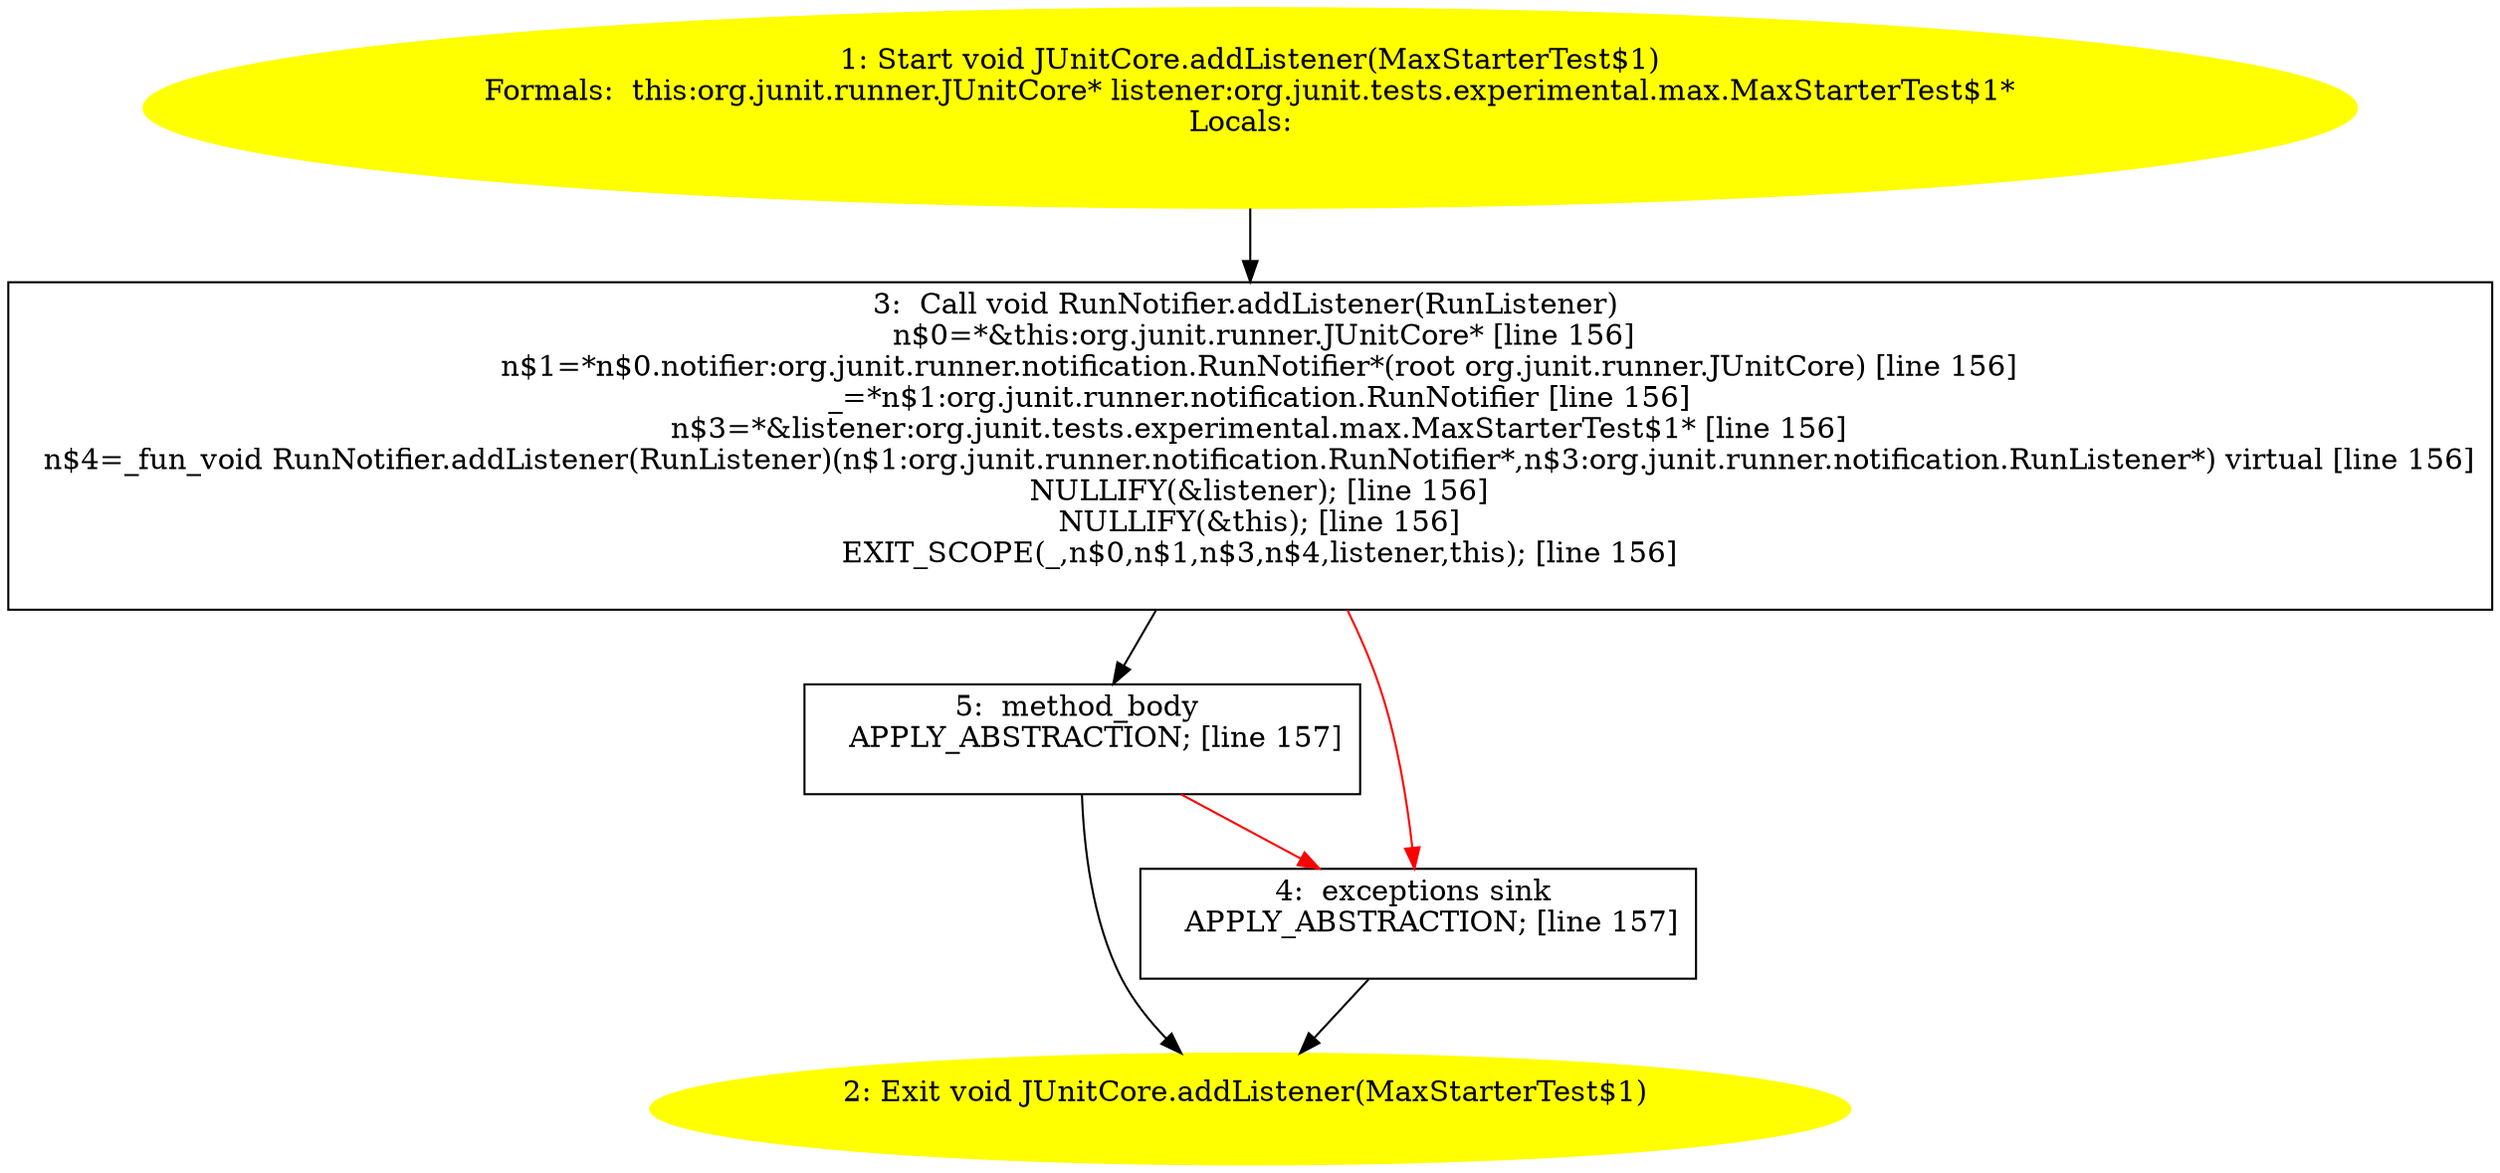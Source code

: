 /* @generated */
digraph cfg {
"org.junit.runner.JUnitCore.addListener(org.junit.tests.experimental.max.MaxStarterTest$1):void.bce102b83e06025f5a5f86a7d30b2016_1" [label="1: Start void JUnitCore.addListener(MaxStarterTest$1)\nFormals:  this:org.junit.runner.JUnitCore* listener:org.junit.tests.experimental.max.MaxStarterTest$1*\nLocals:  \n  " color=yellow style=filled]
	

	 "org.junit.runner.JUnitCore.addListener(org.junit.tests.experimental.max.MaxStarterTest$1):void.bce102b83e06025f5a5f86a7d30b2016_1" -> "org.junit.runner.JUnitCore.addListener(org.junit.tests.experimental.max.MaxStarterTest$1):void.bce102b83e06025f5a5f86a7d30b2016_3" ;
"org.junit.runner.JUnitCore.addListener(org.junit.tests.experimental.max.MaxStarterTest$1):void.bce102b83e06025f5a5f86a7d30b2016_2" [label="2: Exit void JUnitCore.addListener(MaxStarterTest$1) \n  " color=yellow style=filled]
	

"org.junit.runner.JUnitCore.addListener(org.junit.tests.experimental.max.MaxStarterTest$1):void.bce102b83e06025f5a5f86a7d30b2016_3" [label="3:  Call void RunNotifier.addListener(RunListener) \n   n$0=*&this:org.junit.runner.JUnitCore* [line 156]\n  n$1=*n$0.notifier:org.junit.runner.notification.RunNotifier*(root org.junit.runner.JUnitCore) [line 156]\n  _=*n$1:org.junit.runner.notification.RunNotifier [line 156]\n  n$3=*&listener:org.junit.tests.experimental.max.MaxStarterTest$1* [line 156]\n  n$4=_fun_void RunNotifier.addListener(RunListener)(n$1:org.junit.runner.notification.RunNotifier*,n$3:org.junit.runner.notification.RunListener*) virtual [line 156]\n  NULLIFY(&listener); [line 156]\n  NULLIFY(&this); [line 156]\n  EXIT_SCOPE(_,n$0,n$1,n$3,n$4,listener,this); [line 156]\n " shape="box"]
	

	 "org.junit.runner.JUnitCore.addListener(org.junit.tests.experimental.max.MaxStarterTest$1):void.bce102b83e06025f5a5f86a7d30b2016_3" -> "org.junit.runner.JUnitCore.addListener(org.junit.tests.experimental.max.MaxStarterTest$1):void.bce102b83e06025f5a5f86a7d30b2016_5" ;
	 "org.junit.runner.JUnitCore.addListener(org.junit.tests.experimental.max.MaxStarterTest$1):void.bce102b83e06025f5a5f86a7d30b2016_3" -> "org.junit.runner.JUnitCore.addListener(org.junit.tests.experimental.max.MaxStarterTest$1):void.bce102b83e06025f5a5f86a7d30b2016_4" [color="red" ];
"org.junit.runner.JUnitCore.addListener(org.junit.tests.experimental.max.MaxStarterTest$1):void.bce102b83e06025f5a5f86a7d30b2016_4" [label="4:  exceptions sink \n   APPLY_ABSTRACTION; [line 157]\n " shape="box"]
	

	 "org.junit.runner.JUnitCore.addListener(org.junit.tests.experimental.max.MaxStarterTest$1):void.bce102b83e06025f5a5f86a7d30b2016_4" -> "org.junit.runner.JUnitCore.addListener(org.junit.tests.experimental.max.MaxStarterTest$1):void.bce102b83e06025f5a5f86a7d30b2016_2" ;
"org.junit.runner.JUnitCore.addListener(org.junit.tests.experimental.max.MaxStarterTest$1):void.bce102b83e06025f5a5f86a7d30b2016_5" [label="5:  method_body \n   APPLY_ABSTRACTION; [line 157]\n " shape="box"]
	

	 "org.junit.runner.JUnitCore.addListener(org.junit.tests.experimental.max.MaxStarterTest$1):void.bce102b83e06025f5a5f86a7d30b2016_5" -> "org.junit.runner.JUnitCore.addListener(org.junit.tests.experimental.max.MaxStarterTest$1):void.bce102b83e06025f5a5f86a7d30b2016_2" ;
	 "org.junit.runner.JUnitCore.addListener(org.junit.tests.experimental.max.MaxStarterTest$1):void.bce102b83e06025f5a5f86a7d30b2016_5" -> "org.junit.runner.JUnitCore.addListener(org.junit.tests.experimental.max.MaxStarterTest$1):void.bce102b83e06025f5a5f86a7d30b2016_4" [color="red" ];
}
